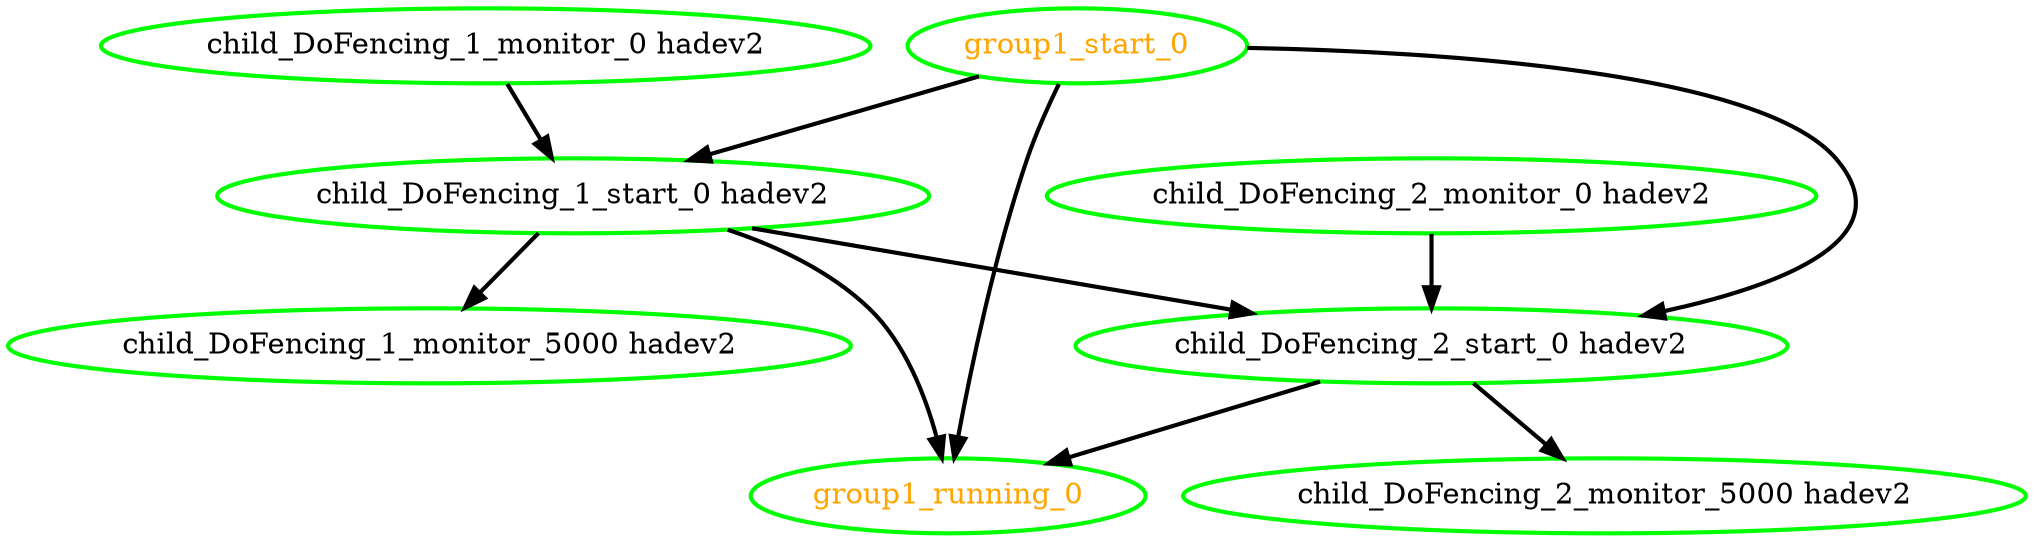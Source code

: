  digraph "g" {
"child_DoFencing_1_monitor_0 hadev2" -> "child_DoFencing_1_start_0 hadev2" [ style = bold]
"child_DoFencing_1_monitor_0 hadev2" [ style=bold color="green" fontcolor="black"]
"child_DoFencing_1_monitor_5000 hadev2" [ style=bold color="green" fontcolor="black"]
"child_DoFencing_1_start_0 hadev2" -> "child_DoFencing_1_monitor_5000 hadev2" [ style = bold]
"child_DoFencing_1_start_0 hadev2" -> "child_DoFencing_2_start_0 hadev2" [ style = bold]
"child_DoFencing_1_start_0 hadev2" -> "group1_running_0" [ style = bold]
"child_DoFencing_1_start_0 hadev2" [ style=bold color="green" fontcolor="black"]
"child_DoFencing_2_monitor_0 hadev2" -> "child_DoFencing_2_start_0 hadev2" [ style = bold]
"child_DoFencing_2_monitor_0 hadev2" [ style=bold color="green" fontcolor="black"]
"child_DoFencing_2_monitor_5000 hadev2" [ style=bold color="green" fontcolor="black"]
"child_DoFencing_2_start_0 hadev2" -> "child_DoFencing_2_monitor_5000 hadev2" [ style = bold]
"child_DoFencing_2_start_0 hadev2" -> "group1_running_0" [ style = bold]
"child_DoFencing_2_start_0 hadev2" [ style=bold color="green" fontcolor="black"]
"group1_running_0" [ style=bold color="green" fontcolor="orange"]
"group1_start_0" -> "child_DoFencing_1_start_0 hadev2" [ style = bold]
"group1_start_0" -> "child_DoFencing_2_start_0 hadev2" [ style = bold]
"group1_start_0" -> "group1_running_0" [ style = bold]
"group1_start_0" [ style=bold color="green" fontcolor="orange"]
}
